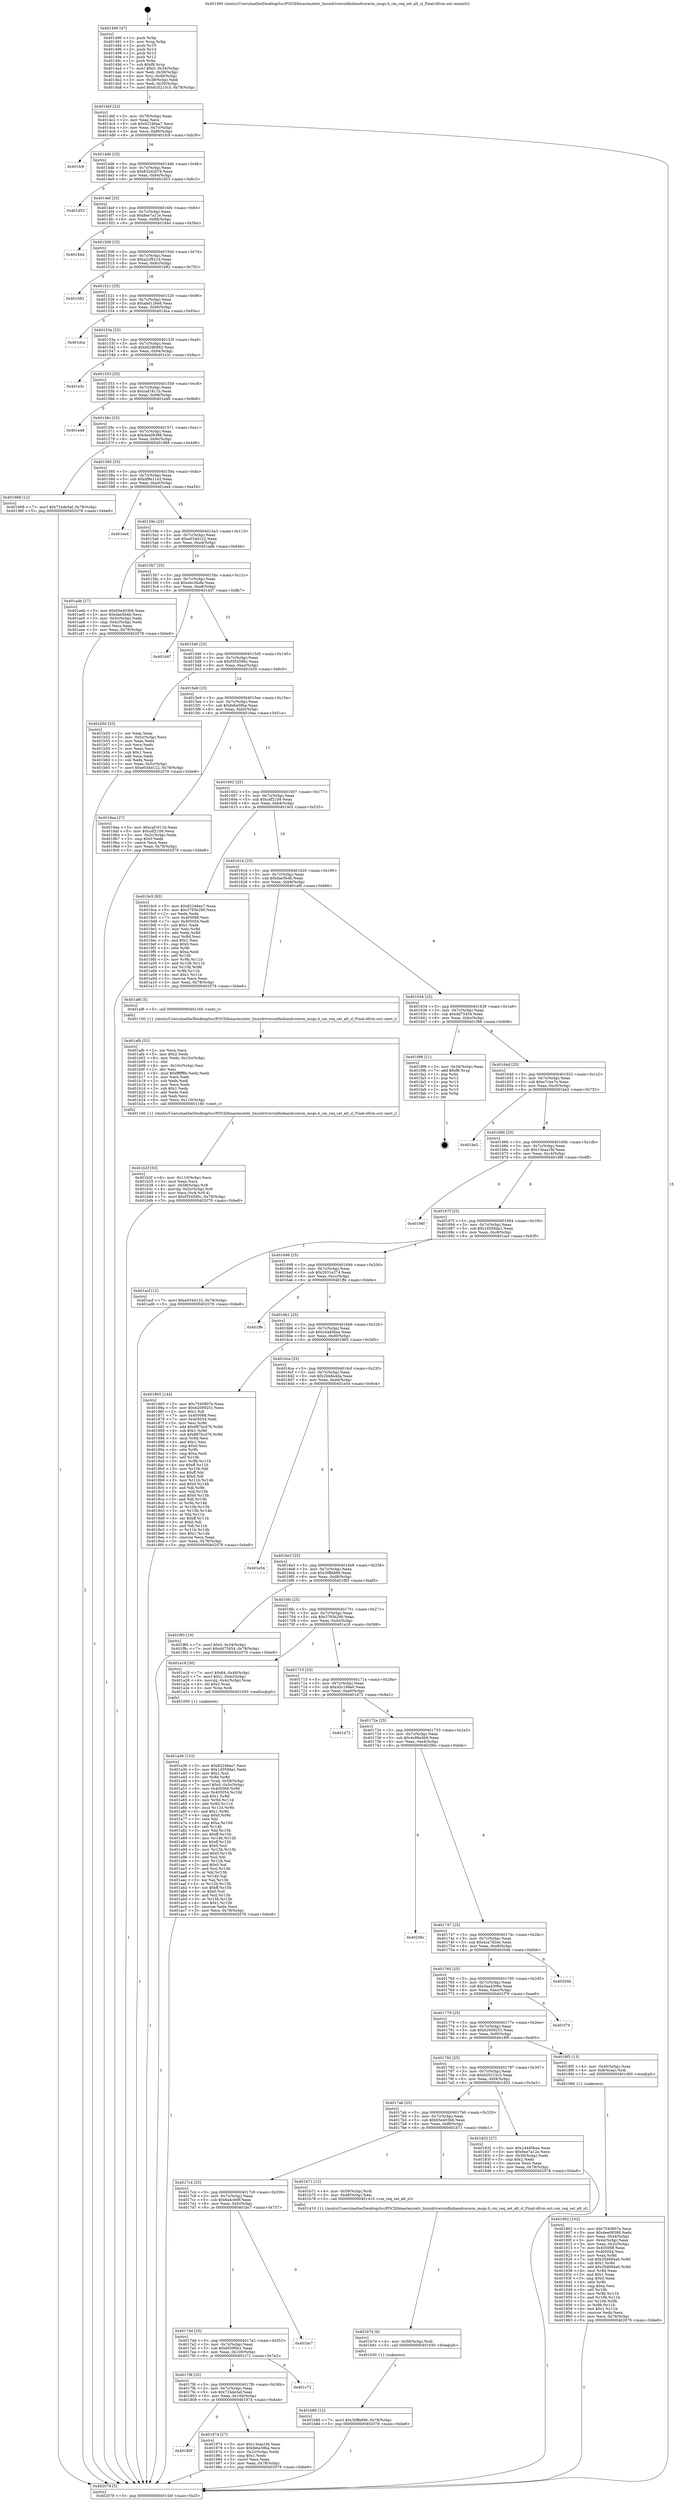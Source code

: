digraph "0x401490" {
  label = "0x401490 (/mnt/c/Users/mathe/Desktop/tcc/POCII/binaries/extr_linuxdriversinfinibandcorecm_msgs.h_cm_req_set_alt_sl_Final-ollvm.out::main(0))"
  labelloc = "t"
  node[shape=record]

  Entry [label="",width=0.3,height=0.3,shape=circle,fillcolor=black,style=filled]
  "0x4014bf" [label="{
     0x4014bf [23]\l
     | [instrs]\l
     &nbsp;&nbsp;0x4014bf \<+3\>: mov -0x78(%rbp),%eax\l
     &nbsp;&nbsp;0x4014c2 \<+2\>: mov %eax,%ecx\l
     &nbsp;&nbsp;0x4014c4 \<+6\>: sub $0x82246ea7,%ecx\l
     &nbsp;&nbsp;0x4014ca \<+3\>: mov %eax,-0x7c(%rbp)\l
     &nbsp;&nbsp;0x4014cd \<+3\>: mov %ecx,-0x80(%rbp)\l
     &nbsp;&nbsp;0x4014d0 \<+6\>: je 0000000000401fc9 \<main+0xb39\>\l
  }"]
  "0x401fc9" [label="{
     0x401fc9\l
  }", style=dashed]
  "0x4014d6" [label="{
     0x4014d6 [25]\l
     | [instrs]\l
     &nbsp;&nbsp;0x4014d6 \<+5\>: jmp 00000000004014db \<main+0x4b\>\l
     &nbsp;&nbsp;0x4014db \<+3\>: mov -0x7c(%rbp),%eax\l
     &nbsp;&nbsp;0x4014de \<+5\>: sub $0x832d2b79,%eax\l
     &nbsp;&nbsp;0x4014e3 \<+6\>: mov %eax,-0x84(%rbp)\l
     &nbsp;&nbsp;0x4014e9 \<+6\>: je 0000000000401d53 \<main+0x8c3\>\l
  }"]
  Exit [label="",width=0.3,height=0.3,shape=circle,fillcolor=black,style=filled,peripheries=2]
  "0x401d53" [label="{
     0x401d53\l
  }", style=dashed]
  "0x4014ef" [label="{
     0x4014ef [25]\l
     | [instrs]\l
     &nbsp;&nbsp;0x4014ef \<+5\>: jmp 00000000004014f4 \<main+0x64\>\l
     &nbsp;&nbsp;0x4014f4 \<+3\>: mov -0x7c(%rbp),%eax\l
     &nbsp;&nbsp;0x4014f7 \<+5\>: sub $0x8ee7a12e,%eax\l
     &nbsp;&nbsp;0x4014fc \<+6\>: mov %eax,-0x88(%rbp)\l
     &nbsp;&nbsp;0x401502 \<+6\>: je 000000000040184d \<main+0x3bd\>\l
  }"]
  "0x401b86" [label="{
     0x401b86 [12]\l
     | [instrs]\l
     &nbsp;&nbsp;0x401b86 \<+7\>: movl $0x30ffa886,-0x78(%rbp)\l
     &nbsp;&nbsp;0x401b8d \<+5\>: jmp 0000000000402078 \<main+0xbe8\>\l
  }"]
  "0x40184d" [label="{
     0x40184d\l
  }", style=dashed]
  "0x401508" [label="{
     0x401508 [25]\l
     | [instrs]\l
     &nbsp;&nbsp;0x401508 \<+5\>: jmp 000000000040150d \<main+0x7d\>\l
     &nbsp;&nbsp;0x40150d \<+3\>: mov -0x7c(%rbp),%eax\l
     &nbsp;&nbsp;0x401510 \<+5\>: sub $0xa2cf921d,%eax\l
     &nbsp;&nbsp;0x401515 \<+6\>: mov %eax,-0x8c(%rbp)\l
     &nbsp;&nbsp;0x40151b \<+6\>: je 0000000000401b92 \<main+0x702\>\l
  }"]
  "0x401b7d" [label="{
     0x401b7d [9]\l
     | [instrs]\l
     &nbsp;&nbsp;0x401b7d \<+4\>: mov -0x58(%rbp),%rdi\l
     &nbsp;&nbsp;0x401b81 \<+5\>: call 0000000000401030 \<free@plt\>\l
     | [calls]\l
     &nbsp;&nbsp;0x401030 \{1\} (unknown)\l
  }"]
  "0x401b92" [label="{
     0x401b92\l
  }", style=dashed]
  "0x401521" [label="{
     0x401521 [25]\l
     | [instrs]\l
     &nbsp;&nbsp;0x401521 \<+5\>: jmp 0000000000401526 \<main+0x96\>\l
     &nbsp;&nbsp;0x401526 \<+3\>: mov -0x7c(%rbp),%eax\l
     &nbsp;&nbsp;0x401529 \<+5\>: sub $0xabd126e8,%eax\l
     &nbsp;&nbsp;0x40152e \<+6\>: mov %eax,-0x90(%rbp)\l
     &nbsp;&nbsp;0x401534 \<+6\>: je 0000000000401dca \<main+0x93a\>\l
  }"]
  "0x401b2f" [label="{
     0x401b2f [33]\l
     | [instrs]\l
     &nbsp;&nbsp;0x401b2f \<+6\>: mov -0x110(%rbp),%ecx\l
     &nbsp;&nbsp;0x401b35 \<+3\>: imul %eax,%ecx\l
     &nbsp;&nbsp;0x401b38 \<+4\>: mov -0x58(%rbp),%r8\l
     &nbsp;&nbsp;0x401b3c \<+4\>: movslq -0x5c(%rbp),%r9\l
     &nbsp;&nbsp;0x401b40 \<+4\>: mov %ecx,(%r8,%r9,4)\l
     &nbsp;&nbsp;0x401b44 \<+7\>: movl $0xf354590c,-0x78(%rbp)\l
     &nbsp;&nbsp;0x401b4b \<+5\>: jmp 0000000000402078 \<main+0xbe8\>\l
  }"]
  "0x401dca" [label="{
     0x401dca\l
  }", style=dashed]
  "0x40153a" [label="{
     0x40153a [25]\l
     | [instrs]\l
     &nbsp;&nbsp;0x40153a \<+5\>: jmp 000000000040153f \<main+0xaf\>\l
     &nbsp;&nbsp;0x40153f \<+3\>: mov -0x7c(%rbp),%eax\l
     &nbsp;&nbsp;0x401542 \<+5\>: sub $0xb028b862,%eax\l
     &nbsp;&nbsp;0x401547 \<+6\>: mov %eax,-0x94(%rbp)\l
     &nbsp;&nbsp;0x40154d \<+6\>: je 0000000000401e3c \<main+0x9ac\>\l
  }"]
  "0x401afb" [label="{
     0x401afb [52]\l
     | [instrs]\l
     &nbsp;&nbsp;0x401afb \<+2\>: xor %ecx,%ecx\l
     &nbsp;&nbsp;0x401afd \<+5\>: mov $0x2,%edx\l
     &nbsp;&nbsp;0x401b02 \<+6\>: mov %edx,-0x10c(%rbp)\l
     &nbsp;&nbsp;0x401b08 \<+1\>: cltd\l
     &nbsp;&nbsp;0x401b09 \<+6\>: mov -0x10c(%rbp),%esi\l
     &nbsp;&nbsp;0x401b0f \<+2\>: idiv %esi\l
     &nbsp;&nbsp;0x401b11 \<+6\>: imul $0xfffffffe,%edx,%edx\l
     &nbsp;&nbsp;0x401b17 \<+2\>: mov %ecx,%edi\l
     &nbsp;&nbsp;0x401b19 \<+2\>: sub %edx,%edi\l
     &nbsp;&nbsp;0x401b1b \<+2\>: mov %ecx,%edx\l
     &nbsp;&nbsp;0x401b1d \<+3\>: sub $0x1,%edx\l
     &nbsp;&nbsp;0x401b20 \<+2\>: add %edx,%edi\l
     &nbsp;&nbsp;0x401b22 \<+2\>: sub %edi,%ecx\l
     &nbsp;&nbsp;0x401b24 \<+6\>: mov %ecx,-0x110(%rbp)\l
     &nbsp;&nbsp;0x401b2a \<+5\>: call 0000000000401160 \<next_i\>\l
     | [calls]\l
     &nbsp;&nbsp;0x401160 \{1\} (/mnt/c/Users/mathe/Desktop/tcc/POCII/binaries/extr_linuxdriversinfinibandcorecm_msgs.h_cm_req_set_alt_sl_Final-ollvm.out::next_i)\l
  }"]
  "0x401e3c" [label="{
     0x401e3c\l
  }", style=dashed]
  "0x401553" [label="{
     0x401553 [25]\l
     | [instrs]\l
     &nbsp;&nbsp;0x401553 \<+5\>: jmp 0000000000401558 \<main+0xc8\>\l
     &nbsp;&nbsp;0x401558 \<+3\>: mov -0x7c(%rbp),%eax\l
     &nbsp;&nbsp;0x40155b \<+5\>: sub $0xcaf1811b,%eax\l
     &nbsp;&nbsp;0x401560 \<+6\>: mov %eax,-0x98(%rbp)\l
     &nbsp;&nbsp;0x401566 \<+6\>: je 0000000000401e48 \<main+0x9b8\>\l
  }"]
  "0x401a36" [label="{
     0x401a36 [153]\l
     | [instrs]\l
     &nbsp;&nbsp;0x401a36 \<+5\>: mov $0x82246ea7,%ecx\l
     &nbsp;&nbsp;0x401a3b \<+5\>: mov $0x1d359da1,%edx\l
     &nbsp;&nbsp;0x401a40 \<+3\>: mov $0x1,%sil\l
     &nbsp;&nbsp;0x401a43 \<+3\>: xor %r8d,%r8d\l
     &nbsp;&nbsp;0x401a46 \<+4\>: mov %rax,-0x58(%rbp)\l
     &nbsp;&nbsp;0x401a4a \<+7\>: movl $0x0,-0x5c(%rbp)\l
     &nbsp;&nbsp;0x401a51 \<+8\>: mov 0x405068,%r9d\l
     &nbsp;&nbsp;0x401a59 \<+8\>: mov 0x405054,%r10d\l
     &nbsp;&nbsp;0x401a61 \<+4\>: sub $0x1,%r8d\l
     &nbsp;&nbsp;0x401a65 \<+3\>: mov %r9d,%r11d\l
     &nbsp;&nbsp;0x401a68 \<+3\>: add %r8d,%r11d\l
     &nbsp;&nbsp;0x401a6b \<+4\>: imul %r11d,%r9d\l
     &nbsp;&nbsp;0x401a6f \<+4\>: and $0x1,%r9d\l
     &nbsp;&nbsp;0x401a73 \<+4\>: cmp $0x0,%r9d\l
     &nbsp;&nbsp;0x401a77 \<+3\>: sete %bl\l
     &nbsp;&nbsp;0x401a7a \<+4\>: cmp $0xa,%r10d\l
     &nbsp;&nbsp;0x401a7e \<+4\>: setl %r14b\l
     &nbsp;&nbsp;0x401a82 \<+3\>: mov %bl,%r15b\l
     &nbsp;&nbsp;0x401a85 \<+4\>: xor $0xff,%r15b\l
     &nbsp;&nbsp;0x401a89 \<+3\>: mov %r14b,%r12b\l
     &nbsp;&nbsp;0x401a8c \<+4\>: xor $0xff,%r12b\l
     &nbsp;&nbsp;0x401a90 \<+4\>: xor $0x0,%sil\l
     &nbsp;&nbsp;0x401a94 \<+3\>: mov %r15b,%r13b\l
     &nbsp;&nbsp;0x401a97 \<+4\>: and $0x0,%r13b\l
     &nbsp;&nbsp;0x401a9b \<+3\>: and %sil,%bl\l
     &nbsp;&nbsp;0x401a9e \<+3\>: mov %r12b,%al\l
     &nbsp;&nbsp;0x401aa1 \<+2\>: and $0x0,%al\l
     &nbsp;&nbsp;0x401aa3 \<+3\>: and %sil,%r14b\l
     &nbsp;&nbsp;0x401aa6 \<+3\>: or %bl,%r13b\l
     &nbsp;&nbsp;0x401aa9 \<+3\>: or %r14b,%al\l
     &nbsp;&nbsp;0x401aac \<+3\>: xor %al,%r13b\l
     &nbsp;&nbsp;0x401aaf \<+3\>: or %r12b,%r15b\l
     &nbsp;&nbsp;0x401ab2 \<+4\>: xor $0xff,%r15b\l
     &nbsp;&nbsp;0x401ab6 \<+4\>: or $0x0,%sil\l
     &nbsp;&nbsp;0x401aba \<+3\>: and %sil,%r15b\l
     &nbsp;&nbsp;0x401abd \<+3\>: or %r15b,%r13b\l
     &nbsp;&nbsp;0x401ac0 \<+4\>: test $0x1,%r13b\l
     &nbsp;&nbsp;0x401ac4 \<+3\>: cmovne %edx,%ecx\l
     &nbsp;&nbsp;0x401ac7 \<+3\>: mov %ecx,-0x78(%rbp)\l
     &nbsp;&nbsp;0x401aca \<+5\>: jmp 0000000000402078 \<main+0xbe8\>\l
  }"]
  "0x401e48" [label="{
     0x401e48\l
  }", style=dashed]
  "0x40156c" [label="{
     0x40156c [25]\l
     | [instrs]\l
     &nbsp;&nbsp;0x40156c \<+5\>: jmp 0000000000401571 \<main+0xe1\>\l
     &nbsp;&nbsp;0x401571 \<+3\>: mov -0x7c(%rbp),%eax\l
     &nbsp;&nbsp;0x401574 \<+5\>: sub $0xdee08388,%eax\l
     &nbsp;&nbsp;0x401579 \<+6\>: mov %eax,-0x9c(%rbp)\l
     &nbsp;&nbsp;0x40157f \<+6\>: je 0000000000401968 \<main+0x4d8\>\l
  }"]
  "0x40180f" [label="{
     0x40180f\l
  }", style=dashed]
  "0x401968" [label="{
     0x401968 [12]\l
     | [instrs]\l
     &nbsp;&nbsp;0x401968 \<+7\>: movl $0x724de5af,-0x78(%rbp)\l
     &nbsp;&nbsp;0x40196f \<+5\>: jmp 0000000000402078 \<main+0xbe8\>\l
  }"]
  "0x401585" [label="{
     0x401585 [25]\l
     | [instrs]\l
     &nbsp;&nbsp;0x401585 \<+5\>: jmp 000000000040158a \<main+0xfa\>\l
     &nbsp;&nbsp;0x40158a \<+3\>: mov -0x7c(%rbp),%eax\l
     &nbsp;&nbsp;0x40158d \<+5\>: sub $0xdf8e11e3,%eax\l
     &nbsp;&nbsp;0x401592 \<+6\>: mov %eax,-0xa0(%rbp)\l
     &nbsp;&nbsp;0x401598 \<+6\>: je 0000000000401ee4 \<main+0xa54\>\l
  }"]
  "0x401974" [label="{
     0x401974 [27]\l
     | [instrs]\l
     &nbsp;&nbsp;0x401974 \<+5\>: mov $0x13eaa1fd,%eax\l
     &nbsp;&nbsp;0x401979 \<+5\>: mov $0xfe6a59ba,%ecx\l
     &nbsp;&nbsp;0x40197e \<+3\>: mov -0x2c(%rbp),%edx\l
     &nbsp;&nbsp;0x401981 \<+3\>: cmp $0x1,%edx\l
     &nbsp;&nbsp;0x401984 \<+3\>: cmovl %ecx,%eax\l
     &nbsp;&nbsp;0x401987 \<+3\>: mov %eax,-0x78(%rbp)\l
     &nbsp;&nbsp;0x40198a \<+5\>: jmp 0000000000402078 \<main+0xbe8\>\l
  }"]
  "0x401ee4" [label="{
     0x401ee4\l
  }", style=dashed]
  "0x40159e" [label="{
     0x40159e [25]\l
     | [instrs]\l
     &nbsp;&nbsp;0x40159e \<+5\>: jmp 00000000004015a3 \<main+0x113\>\l
     &nbsp;&nbsp;0x4015a3 \<+3\>: mov -0x7c(%rbp),%eax\l
     &nbsp;&nbsp;0x4015a6 \<+5\>: sub $0xe034d122,%eax\l
     &nbsp;&nbsp;0x4015ab \<+6\>: mov %eax,-0xa4(%rbp)\l
     &nbsp;&nbsp;0x4015b1 \<+6\>: je 0000000000401adb \<main+0x64b\>\l
  }"]
  "0x4017f6" [label="{
     0x4017f6 [25]\l
     | [instrs]\l
     &nbsp;&nbsp;0x4017f6 \<+5\>: jmp 00000000004017fb \<main+0x36b\>\l
     &nbsp;&nbsp;0x4017fb \<+3\>: mov -0x7c(%rbp),%eax\l
     &nbsp;&nbsp;0x4017fe \<+5\>: sub $0x724de5af,%eax\l
     &nbsp;&nbsp;0x401803 \<+6\>: mov %eax,-0x104(%rbp)\l
     &nbsp;&nbsp;0x401809 \<+6\>: je 0000000000401974 \<main+0x4e4\>\l
  }"]
  "0x401adb" [label="{
     0x401adb [27]\l
     | [instrs]\l
     &nbsp;&nbsp;0x401adb \<+5\>: mov $0x65e403b6,%eax\l
     &nbsp;&nbsp;0x401ae0 \<+5\>: mov $0xdae5b4b,%ecx\l
     &nbsp;&nbsp;0x401ae5 \<+3\>: mov -0x5c(%rbp),%edx\l
     &nbsp;&nbsp;0x401ae8 \<+3\>: cmp -0x4c(%rbp),%edx\l
     &nbsp;&nbsp;0x401aeb \<+3\>: cmovl %ecx,%eax\l
     &nbsp;&nbsp;0x401aee \<+3\>: mov %eax,-0x78(%rbp)\l
     &nbsp;&nbsp;0x401af1 \<+5\>: jmp 0000000000402078 \<main+0xbe8\>\l
  }"]
  "0x4015b7" [label="{
     0x4015b7 [25]\l
     | [instrs]\l
     &nbsp;&nbsp;0x4015b7 \<+5\>: jmp 00000000004015bc \<main+0x12c\>\l
     &nbsp;&nbsp;0x4015bc \<+3\>: mov -0x7c(%rbp),%eax\l
     &nbsp;&nbsp;0x4015bf \<+5\>: sub $0xebc3fa8e,%eax\l
     &nbsp;&nbsp;0x4015c4 \<+6\>: mov %eax,-0xa8(%rbp)\l
     &nbsp;&nbsp;0x4015ca \<+6\>: je 0000000000401d47 \<main+0x8b7\>\l
  }"]
  "0x401c72" [label="{
     0x401c72\l
  }", style=dashed]
  "0x401d47" [label="{
     0x401d47\l
  }", style=dashed]
  "0x4015d0" [label="{
     0x4015d0 [25]\l
     | [instrs]\l
     &nbsp;&nbsp;0x4015d0 \<+5\>: jmp 00000000004015d5 \<main+0x145\>\l
     &nbsp;&nbsp;0x4015d5 \<+3\>: mov -0x7c(%rbp),%eax\l
     &nbsp;&nbsp;0x4015d8 \<+5\>: sub $0xf354590c,%eax\l
     &nbsp;&nbsp;0x4015dd \<+6\>: mov %eax,-0xac(%rbp)\l
     &nbsp;&nbsp;0x4015e3 \<+6\>: je 0000000000401b50 \<main+0x6c0\>\l
  }"]
  "0x4017dd" [label="{
     0x4017dd [25]\l
     | [instrs]\l
     &nbsp;&nbsp;0x4017dd \<+5\>: jmp 00000000004017e2 \<main+0x352\>\l
     &nbsp;&nbsp;0x4017e2 \<+3\>: mov -0x7c(%rbp),%eax\l
     &nbsp;&nbsp;0x4017e5 \<+5\>: sub $0x6f30f0e1,%eax\l
     &nbsp;&nbsp;0x4017ea \<+6\>: mov %eax,-0x100(%rbp)\l
     &nbsp;&nbsp;0x4017f0 \<+6\>: je 0000000000401c72 \<main+0x7e2\>\l
  }"]
  "0x401b50" [label="{
     0x401b50 [33]\l
     | [instrs]\l
     &nbsp;&nbsp;0x401b50 \<+2\>: xor %eax,%eax\l
     &nbsp;&nbsp;0x401b52 \<+3\>: mov -0x5c(%rbp),%ecx\l
     &nbsp;&nbsp;0x401b55 \<+2\>: mov %eax,%edx\l
     &nbsp;&nbsp;0x401b57 \<+2\>: sub %ecx,%edx\l
     &nbsp;&nbsp;0x401b59 \<+2\>: mov %eax,%ecx\l
     &nbsp;&nbsp;0x401b5b \<+3\>: sub $0x1,%ecx\l
     &nbsp;&nbsp;0x401b5e \<+2\>: add %ecx,%edx\l
     &nbsp;&nbsp;0x401b60 \<+2\>: sub %edx,%eax\l
     &nbsp;&nbsp;0x401b62 \<+3\>: mov %eax,-0x5c(%rbp)\l
     &nbsp;&nbsp;0x401b65 \<+7\>: movl $0xe034d122,-0x78(%rbp)\l
     &nbsp;&nbsp;0x401b6c \<+5\>: jmp 0000000000402078 \<main+0xbe8\>\l
  }"]
  "0x4015e9" [label="{
     0x4015e9 [25]\l
     | [instrs]\l
     &nbsp;&nbsp;0x4015e9 \<+5\>: jmp 00000000004015ee \<main+0x15e\>\l
     &nbsp;&nbsp;0x4015ee \<+3\>: mov -0x7c(%rbp),%eax\l
     &nbsp;&nbsp;0x4015f1 \<+5\>: sub $0xfe6a59ba,%eax\l
     &nbsp;&nbsp;0x4015f6 \<+6\>: mov %eax,-0xb0(%rbp)\l
     &nbsp;&nbsp;0x4015fc \<+6\>: je 00000000004019aa \<main+0x51a\>\l
  }"]
  "0x401bc7" [label="{
     0x401bc7\l
  }", style=dashed]
  "0x4019aa" [label="{
     0x4019aa [27]\l
     | [instrs]\l
     &nbsp;&nbsp;0x4019aa \<+5\>: mov $0xcaf1811b,%eax\l
     &nbsp;&nbsp;0x4019af \<+5\>: mov $0xcdf2109,%ecx\l
     &nbsp;&nbsp;0x4019b4 \<+3\>: mov -0x2c(%rbp),%edx\l
     &nbsp;&nbsp;0x4019b7 \<+3\>: cmp $0x0,%edx\l
     &nbsp;&nbsp;0x4019ba \<+3\>: cmove %ecx,%eax\l
     &nbsp;&nbsp;0x4019bd \<+3\>: mov %eax,-0x78(%rbp)\l
     &nbsp;&nbsp;0x4019c0 \<+5\>: jmp 0000000000402078 \<main+0xbe8\>\l
  }"]
  "0x401602" [label="{
     0x401602 [25]\l
     | [instrs]\l
     &nbsp;&nbsp;0x401602 \<+5\>: jmp 0000000000401607 \<main+0x177\>\l
     &nbsp;&nbsp;0x401607 \<+3\>: mov -0x7c(%rbp),%eax\l
     &nbsp;&nbsp;0x40160a \<+5\>: sub $0xcdf2109,%eax\l
     &nbsp;&nbsp;0x40160f \<+6\>: mov %eax,-0xb4(%rbp)\l
     &nbsp;&nbsp;0x401615 \<+6\>: je 00000000004019c5 \<main+0x535\>\l
  }"]
  "0x4017c4" [label="{
     0x4017c4 [25]\l
     | [instrs]\l
     &nbsp;&nbsp;0x4017c4 \<+5\>: jmp 00000000004017c9 \<main+0x339\>\l
     &nbsp;&nbsp;0x4017c9 \<+3\>: mov -0x7c(%rbp),%eax\l
     &nbsp;&nbsp;0x4017cc \<+5\>: sub $0x6a4cfe9f,%eax\l
     &nbsp;&nbsp;0x4017d1 \<+6\>: mov %eax,-0xfc(%rbp)\l
     &nbsp;&nbsp;0x4017d7 \<+6\>: je 0000000000401bc7 \<main+0x737\>\l
  }"]
  "0x4019c5" [label="{
     0x4019c5 [83]\l
     | [instrs]\l
     &nbsp;&nbsp;0x4019c5 \<+5\>: mov $0x82246ea7,%eax\l
     &nbsp;&nbsp;0x4019ca \<+5\>: mov $0x3793b290,%ecx\l
     &nbsp;&nbsp;0x4019cf \<+2\>: xor %edx,%edx\l
     &nbsp;&nbsp;0x4019d1 \<+7\>: mov 0x405068,%esi\l
     &nbsp;&nbsp;0x4019d8 \<+7\>: mov 0x405054,%edi\l
     &nbsp;&nbsp;0x4019df \<+3\>: sub $0x1,%edx\l
     &nbsp;&nbsp;0x4019e2 \<+3\>: mov %esi,%r8d\l
     &nbsp;&nbsp;0x4019e5 \<+3\>: add %edx,%r8d\l
     &nbsp;&nbsp;0x4019e8 \<+4\>: imul %r8d,%esi\l
     &nbsp;&nbsp;0x4019ec \<+3\>: and $0x1,%esi\l
     &nbsp;&nbsp;0x4019ef \<+3\>: cmp $0x0,%esi\l
     &nbsp;&nbsp;0x4019f2 \<+4\>: sete %r9b\l
     &nbsp;&nbsp;0x4019f6 \<+3\>: cmp $0xa,%edi\l
     &nbsp;&nbsp;0x4019f9 \<+4\>: setl %r10b\l
     &nbsp;&nbsp;0x4019fd \<+3\>: mov %r9b,%r11b\l
     &nbsp;&nbsp;0x401a00 \<+3\>: and %r10b,%r11b\l
     &nbsp;&nbsp;0x401a03 \<+3\>: xor %r10b,%r9b\l
     &nbsp;&nbsp;0x401a06 \<+3\>: or %r9b,%r11b\l
     &nbsp;&nbsp;0x401a09 \<+4\>: test $0x1,%r11b\l
     &nbsp;&nbsp;0x401a0d \<+3\>: cmovne %ecx,%eax\l
     &nbsp;&nbsp;0x401a10 \<+3\>: mov %eax,-0x78(%rbp)\l
     &nbsp;&nbsp;0x401a13 \<+5\>: jmp 0000000000402078 \<main+0xbe8\>\l
  }"]
  "0x40161b" [label="{
     0x40161b [25]\l
     | [instrs]\l
     &nbsp;&nbsp;0x40161b \<+5\>: jmp 0000000000401620 \<main+0x190\>\l
     &nbsp;&nbsp;0x401620 \<+3\>: mov -0x7c(%rbp),%eax\l
     &nbsp;&nbsp;0x401623 \<+5\>: sub $0xdae5b4b,%eax\l
     &nbsp;&nbsp;0x401628 \<+6\>: mov %eax,-0xb8(%rbp)\l
     &nbsp;&nbsp;0x40162e \<+6\>: je 0000000000401af6 \<main+0x666\>\l
  }"]
  "0x401b71" [label="{
     0x401b71 [12]\l
     | [instrs]\l
     &nbsp;&nbsp;0x401b71 \<+4\>: mov -0x58(%rbp),%rdi\l
     &nbsp;&nbsp;0x401b75 \<+3\>: mov -0x48(%rbp),%esi\l
     &nbsp;&nbsp;0x401b78 \<+5\>: call 0000000000401410 \<cm_req_set_alt_sl\>\l
     | [calls]\l
     &nbsp;&nbsp;0x401410 \{1\} (/mnt/c/Users/mathe/Desktop/tcc/POCII/binaries/extr_linuxdriversinfinibandcorecm_msgs.h_cm_req_set_alt_sl_Final-ollvm.out::cm_req_set_alt_sl)\l
  }"]
  "0x401af6" [label="{
     0x401af6 [5]\l
     | [instrs]\l
     &nbsp;&nbsp;0x401af6 \<+5\>: call 0000000000401160 \<next_i\>\l
     | [calls]\l
     &nbsp;&nbsp;0x401160 \{1\} (/mnt/c/Users/mathe/Desktop/tcc/POCII/binaries/extr_linuxdriversinfinibandcorecm_msgs.h_cm_req_set_alt_sl_Final-ollvm.out::next_i)\l
  }"]
  "0x401634" [label="{
     0x401634 [25]\l
     | [instrs]\l
     &nbsp;&nbsp;0x401634 \<+5\>: jmp 0000000000401639 \<main+0x1a9\>\l
     &nbsp;&nbsp;0x401639 \<+3\>: mov -0x7c(%rbp),%eax\l
     &nbsp;&nbsp;0x40163c \<+5\>: sub $0xdd75454,%eax\l
     &nbsp;&nbsp;0x401641 \<+6\>: mov %eax,-0xbc(%rbp)\l
     &nbsp;&nbsp;0x401647 \<+6\>: je 0000000000401f98 \<main+0xb08\>\l
  }"]
  "0x401902" [label="{
     0x401902 [102]\l
     | [instrs]\l
     &nbsp;&nbsp;0x401902 \<+5\>: mov $0x7540807e,%ecx\l
     &nbsp;&nbsp;0x401907 \<+5\>: mov $0xdee08388,%edx\l
     &nbsp;&nbsp;0x40190c \<+3\>: mov %eax,-0x44(%rbp)\l
     &nbsp;&nbsp;0x40190f \<+3\>: mov -0x44(%rbp),%eax\l
     &nbsp;&nbsp;0x401912 \<+3\>: mov %eax,-0x2c(%rbp)\l
     &nbsp;&nbsp;0x401915 \<+7\>: mov 0x405068,%eax\l
     &nbsp;&nbsp;0x40191c \<+7\>: mov 0x405054,%esi\l
     &nbsp;&nbsp;0x401923 \<+3\>: mov %eax,%r8d\l
     &nbsp;&nbsp;0x401926 \<+7\>: sub $0x35d084a0,%r8d\l
     &nbsp;&nbsp;0x40192d \<+4\>: sub $0x1,%r8d\l
     &nbsp;&nbsp;0x401931 \<+7\>: add $0x35d084a0,%r8d\l
     &nbsp;&nbsp;0x401938 \<+4\>: imul %r8d,%eax\l
     &nbsp;&nbsp;0x40193c \<+3\>: and $0x1,%eax\l
     &nbsp;&nbsp;0x40193f \<+3\>: cmp $0x0,%eax\l
     &nbsp;&nbsp;0x401942 \<+4\>: sete %r9b\l
     &nbsp;&nbsp;0x401946 \<+3\>: cmp $0xa,%esi\l
     &nbsp;&nbsp;0x401949 \<+4\>: setl %r10b\l
     &nbsp;&nbsp;0x40194d \<+3\>: mov %r9b,%r11b\l
     &nbsp;&nbsp;0x401950 \<+3\>: and %r10b,%r11b\l
     &nbsp;&nbsp;0x401953 \<+3\>: xor %r10b,%r9b\l
     &nbsp;&nbsp;0x401956 \<+3\>: or %r9b,%r11b\l
     &nbsp;&nbsp;0x401959 \<+4\>: test $0x1,%r11b\l
     &nbsp;&nbsp;0x40195d \<+3\>: cmovne %edx,%ecx\l
     &nbsp;&nbsp;0x401960 \<+3\>: mov %ecx,-0x78(%rbp)\l
     &nbsp;&nbsp;0x401963 \<+5\>: jmp 0000000000402078 \<main+0xbe8\>\l
  }"]
  "0x401f98" [label="{
     0x401f98 [21]\l
     | [instrs]\l
     &nbsp;&nbsp;0x401f98 \<+3\>: mov -0x34(%rbp),%eax\l
     &nbsp;&nbsp;0x401f9b \<+7\>: add $0xf8,%rsp\l
     &nbsp;&nbsp;0x401fa2 \<+1\>: pop %rbx\l
     &nbsp;&nbsp;0x401fa3 \<+2\>: pop %r12\l
     &nbsp;&nbsp;0x401fa5 \<+2\>: pop %r13\l
     &nbsp;&nbsp;0x401fa7 \<+2\>: pop %r14\l
     &nbsp;&nbsp;0x401fa9 \<+2\>: pop %r15\l
     &nbsp;&nbsp;0x401fab \<+1\>: pop %rbp\l
     &nbsp;&nbsp;0x401fac \<+1\>: ret\l
  }"]
  "0x40164d" [label="{
     0x40164d [25]\l
     | [instrs]\l
     &nbsp;&nbsp;0x40164d \<+5\>: jmp 0000000000401652 \<main+0x1c2\>\l
     &nbsp;&nbsp;0x401652 \<+3\>: mov -0x7c(%rbp),%eax\l
     &nbsp;&nbsp;0x401655 \<+5\>: sub $0xe7cba7e,%eax\l
     &nbsp;&nbsp;0x40165a \<+6\>: mov %eax,-0xc0(%rbp)\l
     &nbsp;&nbsp;0x401660 \<+6\>: je 0000000000401be2 \<main+0x752\>\l
  }"]
  "0x401490" [label="{
     0x401490 [47]\l
     | [instrs]\l
     &nbsp;&nbsp;0x401490 \<+1\>: push %rbp\l
     &nbsp;&nbsp;0x401491 \<+3\>: mov %rsp,%rbp\l
     &nbsp;&nbsp;0x401494 \<+2\>: push %r15\l
     &nbsp;&nbsp;0x401496 \<+2\>: push %r14\l
     &nbsp;&nbsp;0x401498 \<+2\>: push %r13\l
     &nbsp;&nbsp;0x40149a \<+2\>: push %r12\l
     &nbsp;&nbsp;0x40149c \<+1\>: push %rbx\l
     &nbsp;&nbsp;0x40149d \<+7\>: sub $0xf8,%rsp\l
     &nbsp;&nbsp;0x4014a4 \<+7\>: movl $0x0,-0x34(%rbp)\l
     &nbsp;&nbsp;0x4014ab \<+3\>: mov %edi,-0x38(%rbp)\l
     &nbsp;&nbsp;0x4014ae \<+4\>: mov %rsi,-0x40(%rbp)\l
     &nbsp;&nbsp;0x4014b2 \<+3\>: mov -0x38(%rbp),%edi\l
     &nbsp;&nbsp;0x4014b5 \<+3\>: mov %edi,-0x30(%rbp)\l
     &nbsp;&nbsp;0x4014b8 \<+7\>: movl $0x620215c3,-0x78(%rbp)\l
  }"]
  "0x401be2" [label="{
     0x401be2\l
  }", style=dashed]
  "0x401666" [label="{
     0x401666 [25]\l
     | [instrs]\l
     &nbsp;&nbsp;0x401666 \<+5\>: jmp 000000000040166b \<main+0x1db\>\l
     &nbsp;&nbsp;0x40166b \<+3\>: mov -0x7c(%rbp),%eax\l
     &nbsp;&nbsp;0x40166e \<+5\>: sub $0x13eaa1fd,%eax\l
     &nbsp;&nbsp;0x401673 \<+6\>: mov %eax,-0xc4(%rbp)\l
     &nbsp;&nbsp;0x401679 \<+6\>: je 000000000040198f \<main+0x4ff\>\l
  }"]
  "0x402078" [label="{
     0x402078 [5]\l
     | [instrs]\l
     &nbsp;&nbsp;0x402078 \<+5\>: jmp 00000000004014bf \<main+0x2f\>\l
  }"]
  "0x40198f" [label="{
     0x40198f\l
  }", style=dashed]
  "0x40167f" [label="{
     0x40167f [25]\l
     | [instrs]\l
     &nbsp;&nbsp;0x40167f \<+5\>: jmp 0000000000401684 \<main+0x1f4\>\l
     &nbsp;&nbsp;0x401684 \<+3\>: mov -0x7c(%rbp),%eax\l
     &nbsp;&nbsp;0x401687 \<+5\>: sub $0x1d359da1,%eax\l
     &nbsp;&nbsp;0x40168c \<+6\>: mov %eax,-0xc8(%rbp)\l
     &nbsp;&nbsp;0x401692 \<+6\>: je 0000000000401acf \<main+0x63f\>\l
  }"]
  "0x4017ab" [label="{
     0x4017ab [25]\l
     | [instrs]\l
     &nbsp;&nbsp;0x4017ab \<+5\>: jmp 00000000004017b0 \<main+0x320\>\l
     &nbsp;&nbsp;0x4017b0 \<+3\>: mov -0x7c(%rbp),%eax\l
     &nbsp;&nbsp;0x4017b3 \<+5\>: sub $0x65e403b6,%eax\l
     &nbsp;&nbsp;0x4017b8 \<+6\>: mov %eax,-0xf8(%rbp)\l
     &nbsp;&nbsp;0x4017be \<+6\>: je 0000000000401b71 \<main+0x6e1\>\l
  }"]
  "0x401acf" [label="{
     0x401acf [12]\l
     | [instrs]\l
     &nbsp;&nbsp;0x401acf \<+7\>: movl $0xe034d122,-0x78(%rbp)\l
     &nbsp;&nbsp;0x401ad6 \<+5\>: jmp 0000000000402078 \<main+0xbe8\>\l
  }"]
  "0x401698" [label="{
     0x401698 [25]\l
     | [instrs]\l
     &nbsp;&nbsp;0x401698 \<+5\>: jmp 000000000040169d \<main+0x20d\>\l
     &nbsp;&nbsp;0x40169d \<+3\>: mov -0x7c(%rbp),%eax\l
     &nbsp;&nbsp;0x4016a0 \<+5\>: sub $0x2031a374,%eax\l
     &nbsp;&nbsp;0x4016a5 \<+6\>: mov %eax,-0xcc(%rbp)\l
     &nbsp;&nbsp;0x4016ab \<+6\>: je 0000000000401ffe \<main+0xb6e\>\l
  }"]
  "0x401832" [label="{
     0x401832 [27]\l
     | [instrs]\l
     &nbsp;&nbsp;0x401832 \<+5\>: mov $0x24440baa,%eax\l
     &nbsp;&nbsp;0x401837 \<+5\>: mov $0x8ee7a12e,%ecx\l
     &nbsp;&nbsp;0x40183c \<+3\>: mov -0x30(%rbp),%edx\l
     &nbsp;&nbsp;0x40183f \<+3\>: cmp $0x2,%edx\l
     &nbsp;&nbsp;0x401842 \<+3\>: cmovne %ecx,%eax\l
     &nbsp;&nbsp;0x401845 \<+3\>: mov %eax,-0x78(%rbp)\l
     &nbsp;&nbsp;0x401848 \<+5\>: jmp 0000000000402078 \<main+0xbe8\>\l
  }"]
  "0x401ffe" [label="{
     0x401ffe\l
  }", style=dashed]
  "0x4016b1" [label="{
     0x4016b1 [25]\l
     | [instrs]\l
     &nbsp;&nbsp;0x4016b1 \<+5\>: jmp 00000000004016b6 \<main+0x226\>\l
     &nbsp;&nbsp;0x4016b6 \<+3\>: mov -0x7c(%rbp),%eax\l
     &nbsp;&nbsp;0x4016b9 \<+5\>: sub $0x24440baa,%eax\l
     &nbsp;&nbsp;0x4016be \<+6\>: mov %eax,-0xd0(%rbp)\l
     &nbsp;&nbsp;0x4016c4 \<+6\>: je 0000000000401865 \<main+0x3d5\>\l
  }"]
  "0x401792" [label="{
     0x401792 [25]\l
     | [instrs]\l
     &nbsp;&nbsp;0x401792 \<+5\>: jmp 0000000000401797 \<main+0x307\>\l
     &nbsp;&nbsp;0x401797 \<+3\>: mov -0x7c(%rbp),%eax\l
     &nbsp;&nbsp;0x40179a \<+5\>: sub $0x620215c3,%eax\l
     &nbsp;&nbsp;0x40179f \<+6\>: mov %eax,-0xf4(%rbp)\l
     &nbsp;&nbsp;0x4017a5 \<+6\>: je 0000000000401832 \<main+0x3a2\>\l
  }"]
  "0x401865" [label="{
     0x401865 [144]\l
     | [instrs]\l
     &nbsp;&nbsp;0x401865 \<+5\>: mov $0x7540807e,%eax\l
     &nbsp;&nbsp;0x40186a \<+5\>: mov $0x62009251,%ecx\l
     &nbsp;&nbsp;0x40186f \<+2\>: mov $0x1,%dl\l
     &nbsp;&nbsp;0x401871 \<+7\>: mov 0x405068,%esi\l
     &nbsp;&nbsp;0x401878 \<+7\>: mov 0x405054,%edi\l
     &nbsp;&nbsp;0x40187f \<+3\>: mov %esi,%r8d\l
     &nbsp;&nbsp;0x401882 \<+7\>: add $0x887bcd76,%r8d\l
     &nbsp;&nbsp;0x401889 \<+4\>: sub $0x1,%r8d\l
     &nbsp;&nbsp;0x40188d \<+7\>: sub $0x887bcd76,%r8d\l
     &nbsp;&nbsp;0x401894 \<+4\>: imul %r8d,%esi\l
     &nbsp;&nbsp;0x401898 \<+3\>: and $0x1,%esi\l
     &nbsp;&nbsp;0x40189b \<+3\>: cmp $0x0,%esi\l
     &nbsp;&nbsp;0x40189e \<+4\>: sete %r9b\l
     &nbsp;&nbsp;0x4018a2 \<+3\>: cmp $0xa,%edi\l
     &nbsp;&nbsp;0x4018a5 \<+4\>: setl %r10b\l
     &nbsp;&nbsp;0x4018a9 \<+3\>: mov %r9b,%r11b\l
     &nbsp;&nbsp;0x4018ac \<+4\>: xor $0xff,%r11b\l
     &nbsp;&nbsp;0x4018b0 \<+3\>: mov %r10b,%bl\l
     &nbsp;&nbsp;0x4018b3 \<+3\>: xor $0xff,%bl\l
     &nbsp;&nbsp;0x4018b6 \<+3\>: xor $0x0,%dl\l
     &nbsp;&nbsp;0x4018b9 \<+3\>: mov %r11b,%r14b\l
     &nbsp;&nbsp;0x4018bc \<+4\>: and $0x0,%r14b\l
     &nbsp;&nbsp;0x4018c0 \<+3\>: and %dl,%r9b\l
     &nbsp;&nbsp;0x4018c3 \<+3\>: mov %bl,%r15b\l
     &nbsp;&nbsp;0x4018c6 \<+4\>: and $0x0,%r15b\l
     &nbsp;&nbsp;0x4018ca \<+3\>: and %dl,%r10b\l
     &nbsp;&nbsp;0x4018cd \<+3\>: or %r9b,%r14b\l
     &nbsp;&nbsp;0x4018d0 \<+3\>: or %r10b,%r15b\l
     &nbsp;&nbsp;0x4018d3 \<+3\>: xor %r15b,%r14b\l
     &nbsp;&nbsp;0x4018d6 \<+3\>: or %bl,%r11b\l
     &nbsp;&nbsp;0x4018d9 \<+4\>: xor $0xff,%r11b\l
     &nbsp;&nbsp;0x4018dd \<+3\>: or $0x0,%dl\l
     &nbsp;&nbsp;0x4018e0 \<+3\>: and %dl,%r11b\l
     &nbsp;&nbsp;0x4018e3 \<+3\>: or %r11b,%r14b\l
     &nbsp;&nbsp;0x4018e6 \<+4\>: test $0x1,%r14b\l
     &nbsp;&nbsp;0x4018ea \<+3\>: cmovne %ecx,%eax\l
     &nbsp;&nbsp;0x4018ed \<+3\>: mov %eax,-0x78(%rbp)\l
     &nbsp;&nbsp;0x4018f0 \<+5\>: jmp 0000000000402078 \<main+0xbe8\>\l
  }"]
  "0x4016ca" [label="{
     0x4016ca [25]\l
     | [instrs]\l
     &nbsp;&nbsp;0x4016ca \<+5\>: jmp 00000000004016cf \<main+0x23f\>\l
     &nbsp;&nbsp;0x4016cf \<+3\>: mov -0x7c(%rbp),%eax\l
     &nbsp;&nbsp;0x4016d2 \<+5\>: sub $0x2bb8a4da,%eax\l
     &nbsp;&nbsp;0x4016d7 \<+6\>: mov %eax,-0xd4(%rbp)\l
     &nbsp;&nbsp;0x4016dd \<+6\>: je 0000000000401e54 \<main+0x9c4\>\l
  }"]
  "0x4018f5" [label="{
     0x4018f5 [13]\l
     | [instrs]\l
     &nbsp;&nbsp;0x4018f5 \<+4\>: mov -0x40(%rbp),%rax\l
     &nbsp;&nbsp;0x4018f9 \<+4\>: mov 0x8(%rax),%rdi\l
     &nbsp;&nbsp;0x4018fd \<+5\>: call 0000000000401060 \<atoi@plt\>\l
     | [calls]\l
     &nbsp;&nbsp;0x401060 \{1\} (unknown)\l
  }"]
  "0x401e54" [label="{
     0x401e54\l
  }", style=dashed]
  "0x4016e3" [label="{
     0x4016e3 [25]\l
     | [instrs]\l
     &nbsp;&nbsp;0x4016e3 \<+5\>: jmp 00000000004016e8 \<main+0x258\>\l
     &nbsp;&nbsp;0x4016e8 \<+3\>: mov -0x7c(%rbp),%eax\l
     &nbsp;&nbsp;0x4016eb \<+5\>: sub $0x30ffa886,%eax\l
     &nbsp;&nbsp;0x4016f0 \<+6\>: mov %eax,-0xd8(%rbp)\l
     &nbsp;&nbsp;0x4016f6 \<+6\>: je 0000000000401f85 \<main+0xaf5\>\l
  }"]
  "0x401779" [label="{
     0x401779 [25]\l
     | [instrs]\l
     &nbsp;&nbsp;0x401779 \<+5\>: jmp 000000000040177e \<main+0x2ee\>\l
     &nbsp;&nbsp;0x40177e \<+3\>: mov -0x7c(%rbp),%eax\l
     &nbsp;&nbsp;0x401781 \<+5\>: sub $0x62009251,%eax\l
     &nbsp;&nbsp;0x401786 \<+6\>: mov %eax,-0xf0(%rbp)\l
     &nbsp;&nbsp;0x40178c \<+6\>: je 00000000004018f5 \<main+0x465\>\l
  }"]
  "0x401f85" [label="{
     0x401f85 [19]\l
     | [instrs]\l
     &nbsp;&nbsp;0x401f85 \<+7\>: movl $0x0,-0x34(%rbp)\l
     &nbsp;&nbsp;0x401f8c \<+7\>: movl $0xdd75454,-0x78(%rbp)\l
     &nbsp;&nbsp;0x401f93 \<+5\>: jmp 0000000000402078 \<main+0xbe8\>\l
  }"]
  "0x4016fc" [label="{
     0x4016fc [25]\l
     | [instrs]\l
     &nbsp;&nbsp;0x4016fc \<+5\>: jmp 0000000000401701 \<main+0x271\>\l
     &nbsp;&nbsp;0x401701 \<+3\>: mov -0x7c(%rbp),%eax\l
     &nbsp;&nbsp;0x401704 \<+5\>: sub $0x3793b290,%eax\l
     &nbsp;&nbsp;0x401709 \<+6\>: mov %eax,-0xdc(%rbp)\l
     &nbsp;&nbsp;0x40170f \<+6\>: je 0000000000401a18 \<main+0x588\>\l
  }"]
  "0x401f79" [label="{
     0x401f79\l
  }", style=dashed]
  "0x401a18" [label="{
     0x401a18 [30]\l
     | [instrs]\l
     &nbsp;&nbsp;0x401a18 \<+7\>: movl $0x64,-0x48(%rbp)\l
     &nbsp;&nbsp;0x401a1f \<+7\>: movl $0x1,-0x4c(%rbp)\l
     &nbsp;&nbsp;0x401a26 \<+4\>: movslq -0x4c(%rbp),%rax\l
     &nbsp;&nbsp;0x401a2a \<+4\>: shl $0x2,%rax\l
     &nbsp;&nbsp;0x401a2e \<+3\>: mov %rax,%rdi\l
     &nbsp;&nbsp;0x401a31 \<+5\>: call 0000000000401050 \<malloc@plt\>\l
     | [calls]\l
     &nbsp;&nbsp;0x401050 \{1\} (unknown)\l
  }"]
  "0x401715" [label="{
     0x401715 [25]\l
     | [instrs]\l
     &nbsp;&nbsp;0x401715 \<+5\>: jmp 000000000040171a \<main+0x28a\>\l
     &nbsp;&nbsp;0x40171a \<+3\>: mov -0x7c(%rbp),%eax\l
     &nbsp;&nbsp;0x40171d \<+5\>: sub $0x45c186e0,%eax\l
     &nbsp;&nbsp;0x401722 \<+6\>: mov %eax,-0xe0(%rbp)\l
     &nbsp;&nbsp;0x401728 \<+6\>: je 0000000000401d72 \<main+0x8e2\>\l
  }"]
  "0x401760" [label="{
     0x401760 [25]\l
     | [instrs]\l
     &nbsp;&nbsp;0x401760 \<+5\>: jmp 0000000000401765 \<main+0x2d5\>\l
     &nbsp;&nbsp;0x401765 \<+3\>: mov -0x7c(%rbp),%eax\l
     &nbsp;&nbsp;0x401768 \<+5\>: sub $0x5aa4306e,%eax\l
     &nbsp;&nbsp;0x40176d \<+6\>: mov %eax,-0xec(%rbp)\l
     &nbsp;&nbsp;0x401773 \<+6\>: je 0000000000401f79 \<main+0xae9\>\l
  }"]
  "0x401d72" [label="{
     0x401d72\l
  }", style=dashed]
  "0x40172e" [label="{
     0x40172e [25]\l
     | [instrs]\l
     &nbsp;&nbsp;0x40172e \<+5\>: jmp 0000000000401733 \<main+0x2a3\>\l
     &nbsp;&nbsp;0x401733 \<+3\>: mov -0x7c(%rbp),%eax\l
     &nbsp;&nbsp;0x401736 \<+5\>: sub $0x4c86e4b9,%eax\l
     &nbsp;&nbsp;0x40173b \<+6\>: mov %eax,-0xe4(%rbp)\l
     &nbsp;&nbsp;0x401741 \<+6\>: je 000000000040206c \<main+0xbdc\>\l
  }"]
  "0x40204b" [label="{
     0x40204b\l
  }", style=dashed]
  "0x40206c" [label="{
     0x40206c\l
  }", style=dashed]
  "0x401747" [label="{
     0x401747 [25]\l
     | [instrs]\l
     &nbsp;&nbsp;0x401747 \<+5\>: jmp 000000000040174c \<main+0x2bc\>\l
     &nbsp;&nbsp;0x40174c \<+3\>: mov -0x7c(%rbp),%eax\l
     &nbsp;&nbsp;0x40174f \<+5\>: sub $0x4ca782ee,%eax\l
     &nbsp;&nbsp;0x401754 \<+6\>: mov %eax,-0xe8(%rbp)\l
     &nbsp;&nbsp;0x40175a \<+6\>: je 000000000040204b \<main+0xbbb\>\l
  }"]
  Entry -> "0x401490" [label=" 1"]
  "0x4014bf" -> "0x401fc9" [label=" 0"]
  "0x4014bf" -> "0x4014d6" [label=" 16"]
  "0x401f98" -> Exit [label=" 1"]
  "0x4014d6" -> "0x401d53" [label=" 0"]
  "0x4014d6" -> "0x4014ef" [label=" 16"]
  "0x401f85" -> "0x402078" [label=" 1"]
  "0x4014ef" -> "0x40184d" [label=" 0"]
  "0x4014ef" -> "0x401508" [label=" 16"]
  "0x401b86" -> "0x402078" [label=" 1"]
  "0x401508" -> "0x401b92" [label=" 0"]
  "0x401508" -> "0x401521" [label=" 16"]
  "0x401b7d" -> "0x401b86" [label=" 1"]
  "0x401521" -> "0x401dca" [label=" 0"]
  "0x401521" -> "0x40153a" [label=" 16"]
  "0x401b71" -> "0x401b7d" [label=" 1"]
  "0x40153a" -> "0x401e3c" [label=" 0"]
  "0x40153a" -> "0x401553" [label=" 16"]
  "0x401b50" -> "0x402078" [label=" 1"]
  "0x401553" -> "0x401e48" [label=" 0"]
  "0x401553" -> "0x40156c" [label=" 16"]
  "0x401b2f" -> "0x402078" [label=" 1"]
  "0x40156c" -> "0x401968" [label=" 1"]
  "0x40156c" -> "0x401585" [label=" 15"]
  "0x401afb" -> "0x401b2f" [label=" 1"]
  "0x401585" -> "0x401ee4" [label=" 0"]
  "0x401585" -> "0x40159e" [label=" 15"]
  "0x401af6" -> "0x401afb" [label=" 1"]
  "0x40159e" -> "0x401adb" [label=" 2"]
  "0x40159e" -> "0x4015b7" [label=" 13"]
  "0x401acf" -> "0x402078" [label=" 1"]
  "0x4015b7" -> "0x401d47" [label=" 0"]
  "0x4015b7" -> "0x4015d0" [label=" 13"]
  "0x401a36" -> "0x402078" [label=" 1"]
  "0x4015d0" -> "0x401b50" [label=" 1"]
  "0x4015d0" -> "0x4015e9" [label=" 12"]
  "0x4019c5" -> "0x402078" [label=" 1"]
  "0x4015e9" -> "0x4019aa" [label=" 1"]
  "0x4015e9" -> "0x401602" [label=" 11"]
  "0x4019aa" -> "0x402078" [label=" 1"]
  "0x401602" -> "0x4019c5" [label=" 1"]
  "0x401602" -> "0x40161b" [label=" 10"]
  "0x4017f6" -> "0x40180f" [label=" 0"]
  "0x40161b" -> "0x401af6" [label=" 1"]
  "0x40161b" -> "0x401634" [label=" 9"]
  "0x4017f6" -> "0x401974" [label=" 1"]
  "0x401634" -> "0x401f98" [label=" 1"]
  "0x401634" -> "0x40164d" [label=" 8"]
  "0x4017dd" -> "0x4017f6" [label=" 1"]
  "0x40164d" -> "0x401be2" [label=" 0"]
  "0x40164d" -> "0x401666" [label=" 8"]
  "0x4017dd" -> "0x401c72" [label=" 0"]
  "0x401666" -> "0x40198f" [label=" 0"]
  "0x401666" -> "0x40167f" [label=" 8"]
  "0x401a18" -> "0x401a36" [label=" 1"]
  "0x40167f" -> "0x401acf" [label=" 1"]
  "0x40167f" -> "0x401698" [label=" 7"]
  "0x4017c4" -> "0x4017dd" [label=" 1"]
  "0x401698" -> "0x401ffe" [label=" 0"]
  "0x401698" -> "0x4016b1" [label=" 7"]
  "0x4017c4" -> "0x401bc7" [label=" 0"]
  "0x4016b1" -> "0x401865" [label=" 1"]
  "0x4016b1" -> "0x4016ca" [label=" 6"]
  "0x4017ab" -> "0x4017c4" [label=" 1"]
  "0x4016ca" -> "0x401e54" [label=" 0"]
  "0x4016ca" -> "0x4016e3" [label=" 6"]
  "0x4017ab" -> "0x401b71" [label=" 1"]
  "0x4016e3" -> "0x401f85" [label=" 1"]
  "0x4016e3" -> "0x4016fc" [label=" 5"]
  "0x401968" -> "0x402078" [label=" 1"]
  "0x4016fc" -> "0x401a18" [label=" 1"]
  "0x4016fc" -> "0x401715" [label=" 4"]
  "0x401902" -> "0x402078" [label=" 1"]
  "0x401715" -> "0x401d72" [label=" 0"]
  "0x401715" -> "0x40172e" [label=" 4"]
  "0x401865" -> "0x402078" [label=" 1"]
  "0x40172e" -> "0x40206c" [label=" 0"]
  "0x40172e" -> "0x401747" [label=" 4"]
  "0x402078" -> "0x4014bf" [label=" 15"]
  "0x401747" -> "0x40204b" [label=" 0"]
  "0x401747" -> "0x401760" [label=" 4"]
  "0x4018f5" -> "0x401902" [label=" 1"]
  "0x401760" -> "0x401f79" [label=" 0"]
  "0x401760" -> "0x401779" [label=" 4"]
  "0x401adb" -> "0x402078" [label=" 2"]
  "0x401779" -> "0x4018f5" [label=" 1"]
  "0x401779" -> "0x401792" [label=" 3"]
  "0x401974" -> "0x402078" [label=" 1"]
  "0x401792" -> "0x401832" [label=" 1"]
  "0x401792" -> "0x4017ab" [label=" 2"]
  "0x401832" -> "0x402078" [label=" 1"]
  "0x401490" -> "0x4014bf" [label=" 1"]
}
